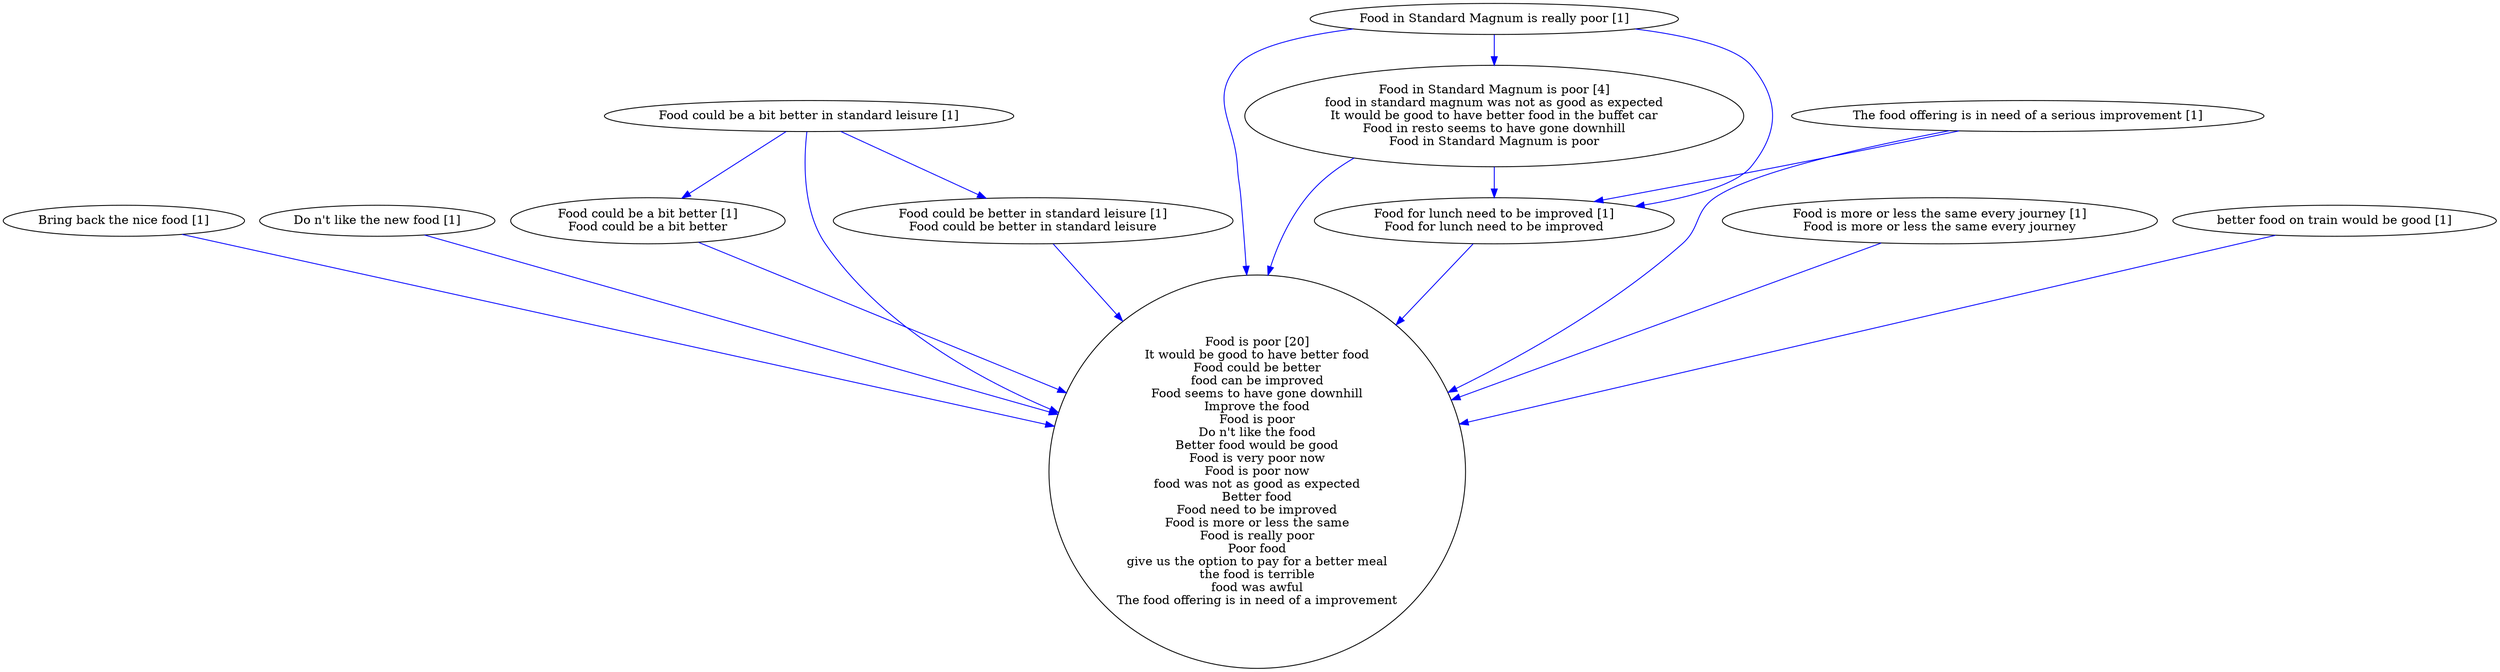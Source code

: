 digraph collapsedGraph {
"Food in Standard Magnum is poor [4]\nfood in standard magnum was not as good as expected\nIt would be good to have better food in the buffet car\nFood in resto seems to have gone downhill\nFood in Standard Magnum is poor""Food is poor [20]\nIt would be good to have better food\nFood could be better\nfood can be improved\nFood seems to have gone downhill\nImprove the food\nFood is poor\nDo n't like the food\nBetter food would be good\nFood is very poor now\nFood is poor now\nfood was not as good as expected\nBetter food\nFood need to be improved\nFood is more or less the same\nFood is really poor\nPoor food\ngive us the option to pay for a better meal\nthe food is terrible\nfood was awful\nThe food offering is in need of a improvement""Bring back the nice food [1]""Do n't like the new food [1]""Food could be a bit better in standard leisure [1]""Food could be better in standard leisure [1]\nFood could be better in standard leisure""Food could be a bit better [1]\nFood could be a bit better""Food for lunch need to be improved [1]\nFood for lunch need to be improved""Food in Standard Magnum is really poor [1]""Food is more or less the same every journey [1]\nFood is more or less the same every journey""The food offering is in need of a serious improvement [1]""better food on train would be good [1]""Food could be a bit better in standard leisure [1]" -> "Food could be better in standard leisure [1]\nFood could be better in standard leisure" [color=blue]
"Food could be a bit better in standard leisure [1]" -> "Food could be a bit better [1]\nFood could be a bit better" [color=blue]
"The food offering is in need of a serious improvement [1]" -> "Food for lunch need to be improved [1]\nFood for lunch need to be improved" [color=blue]
"Food in Standard Magnum is poor [4]\nfood in standard magnum was not as good as expected\nIt would be good to have better food in the buffet car\nFood in resto seems to have gone downhill\nFood in Standard Magnum is poor" -> "Food for lunch need to be improved [1]\nFood for lunch need to be improved" [color=blue]
"Food in Standard Magnum is really poor [1]" -> "Food in Standard Magnum is poor [4]\nfood in standard magnum was not as good as expected\nIt would be good to have better food in the buffet car\nFood in resto seems to have gone downhill\nFood in Standard Magnum is poor" [color=blue]
"Food in Standard Magnum is really poor [1]" -> "Food for lunch need to be improved [1]\nFood for lunch need to be improved" [color=blue]
"Food could be a bit better [1]\nFood could be a bit better" -> "Food is poor [20]\nIt would be good to have better food\nFood could be better\nfood can be improved\nFood seems to have gone downhill\nImprove the food\nFood is poor\nDo n't like the food\nBetter food would be good\nFood is very poor now\nFood is poor now\nfood was not as good as expected\nBetter food\nFood need to be improved\nFood is more or less the same\nFood is really poor\nPoor food\ngive us the option to pay for a better meal\nthe food is terrible\nfood was awful\nThe food offering is in need of a improvement" [color=blue]
"Food for lunch need to be improved [1]\nFood for lunch need to be improved" -> "Food is poor [20]\nIt would be good to have better food\nFood could be better\nfood can be improved\nFood seems to have gone downhill\nImprove the food\nFood is poor\nDo n't like the food\nBetter food would be good\nFood is very poor now\nFood is poor now\nfood was not as good as expected\nBetter food\nFood need to be improved\nFood is more or less the same\nFood is really poor\nPoor food\ngive us the option to pay for a better meal\nthe food is terrible\nfood was awful\nThe food offering is in need of a improvement" [color=blue]
"Food in Standard Magnum is really poor [1]" -> "Food is poor [20]\nIt would be good to have better food\nFood could be better\nfood can be improved\nFood seems to have gone downhill\nImprove the food\nFood is poor\nDo n't like the food\nBetter food would be good\nFood is very poor now\nFood is poor now\nfood was not as good as expected\nBetter food\nFood need to be improved\nFood is more or less the same\nFood is really poor\nPoor food\ngive us the option to pay for a better meal\nthe food is terrible\nfood was awful\nThe food offering is in need of a improvement" [color=blue]
"Food in Standard Magnum is poor [4]\nfood in standard magnum was not as good as expected\nIt would be good to have better food in the buffet car\nFood in resto seems to have gone downhill\nFood in Standard Magnum is poor" -> "Food is poor [20]\nIt would be good to have better food\nFood could be better\nfood can be improved\nFood seems to have gone downhill\nImprove the food\nFood is poor\nDo n't like the food\nBetter food would be good\nFood is very poor now\nFood is poor now\nfood was not as good as expected\nBetter food\nFood need to be improved\nFood is more or less the same\nFood is really poor\nPoor food\ngive us the option to pay for a better meal\nthe food is terrible\nfood was awful\nThe food offering is in need of a improvement" [color=blue]
"Food is more or less the same every journey [1]\nFood is more or less the same every journey" -> "Food is poor [20]\nIt would be good to have better food\nFood could be better\nfood can be improved\nFood seems to have gone downhill\nImprove the food\nFood is poor\nDo n't like the food\nBetter food would be good\nFood is very poor now\nFood is poor now\nfood was not as good as expected\nBetter food\nFood need to be improved\nFood is more or less the same\nFood is really poor\nPoor food\ngive us the option to pay for a better meal\nthe food is terrible\nfood was awful\nThe food offering is in need of a improvement" [color=blue]
"The food offering is in need of a serious improvement [1]" -> "Food is poor [20]\nIt would be good to have better food\nFood could be better\nfood can be improved\nFood seems to have gone downhill\nImprove the food\nFood is poor\nDo n't like the food\nBetter food would be good\nFood is very poor now\nFood is poor now\nfood was not as good as expected\nBetter food\nFood need to be improved\nFood is more or less the same\nFood is really poor\nPoor food\ngive us the option to pay for a better meal\nthe food is terrible\nfood was awful\nThe food offering is in need of a improvement" [color=blue]
"better food on train would be good [1]" -> "Food is poor [20]\nIt would be good to have better food\nFood could be better\nfood can be improved\nFood seems to have gone downhill\nImprove the food\nFood is poor\nDo n't like the food\nBetter food would be good\nFood is very poor now\nFood is poor now\nfood was not as good as expected\nBetter food\nFood need to be improved\nFood is more or less the same\nFood is really poor\nPoor food\ngive us the option to pay for a better meal\nthe food is terrible\nfood was awful\nThe food offering is in need of a improvement" [color=blue]
"Bring back the nice food [1]" -> "Food is poor [20]\nIt would be good to have better food\nFood could be better\nfood can be improved\nFood seems to have gone downhill\nImprove the food\nFood is poor\nDo n't like the food\nBetter food would be good\nFood is very poor now\nFood is poor now\nfood was not as good as expected\nBetter food\nFood need to be improved\nFood is more or less the same\nFood is really poor\nPoor food\ngive us the option to pay for a better meal\nthe food is terrible\nfood was awful\nThe food offering is in need of a improvement" [color=blue]
"Do n't like the new food [1]" -> "Food is poor [20]\nIt would be good to have better food\nFood could be better\nfood can be improved\nFood seems to have gone downhill\nImprove the food\nFood is poor\nDo n't like the food\nBetter food would be good\nFood is very poor now\nFood is poor now\nfood was not as good as expected\nBetter food\nFood need to be improved\nFood is more or less the same\nFood is really poor\nPoor food\ngive us the option to pay for a better meal\nthe food is terrible\nfood was awful\nThe food offering is in need of a improvement" [color=blue]
"Food could be a bit better in standard leisure [1]" -> "Food is poor [20]\nIt would be good to have better food\nFood could be better\nfood can be improved\nFood seems to have gone downhill\nImprove the food\nFood is poor\nDo n't like the food\nBetter food would be good\nFood is very poor now\nFood is poor now\nfood was not as good as expected\nBetter food\nFood need to be improved\nFood is more or less the same\nFood is really poor\nPoor food\ngive us the option to pay for a better meal\nthe food is terrible\nfood was awful\nThe food offering is in need of a improvement" [color=blue]
"Food could be better in standard leisure [1]\nFood could be better in standard leisure" -> "Food is poor [20]\nIt would be good to have better food\nFood could be better\nfood can be improved\nFood seems to have gone downhill\nImprove the food\nFood is poor\nDo n't like the food\nBetter food would be good\nFood is very poor now\nFood is poor now\nfood was not as good as expected\nBetter food\nFood need to be improved\nFood is more or less the same\nFood is really poor\nPoor food\ngive us the option to pay for a better meal\nthe food is terrible\nfood was awful\nThe food offering is in need of a improvement" [color=blue]
}